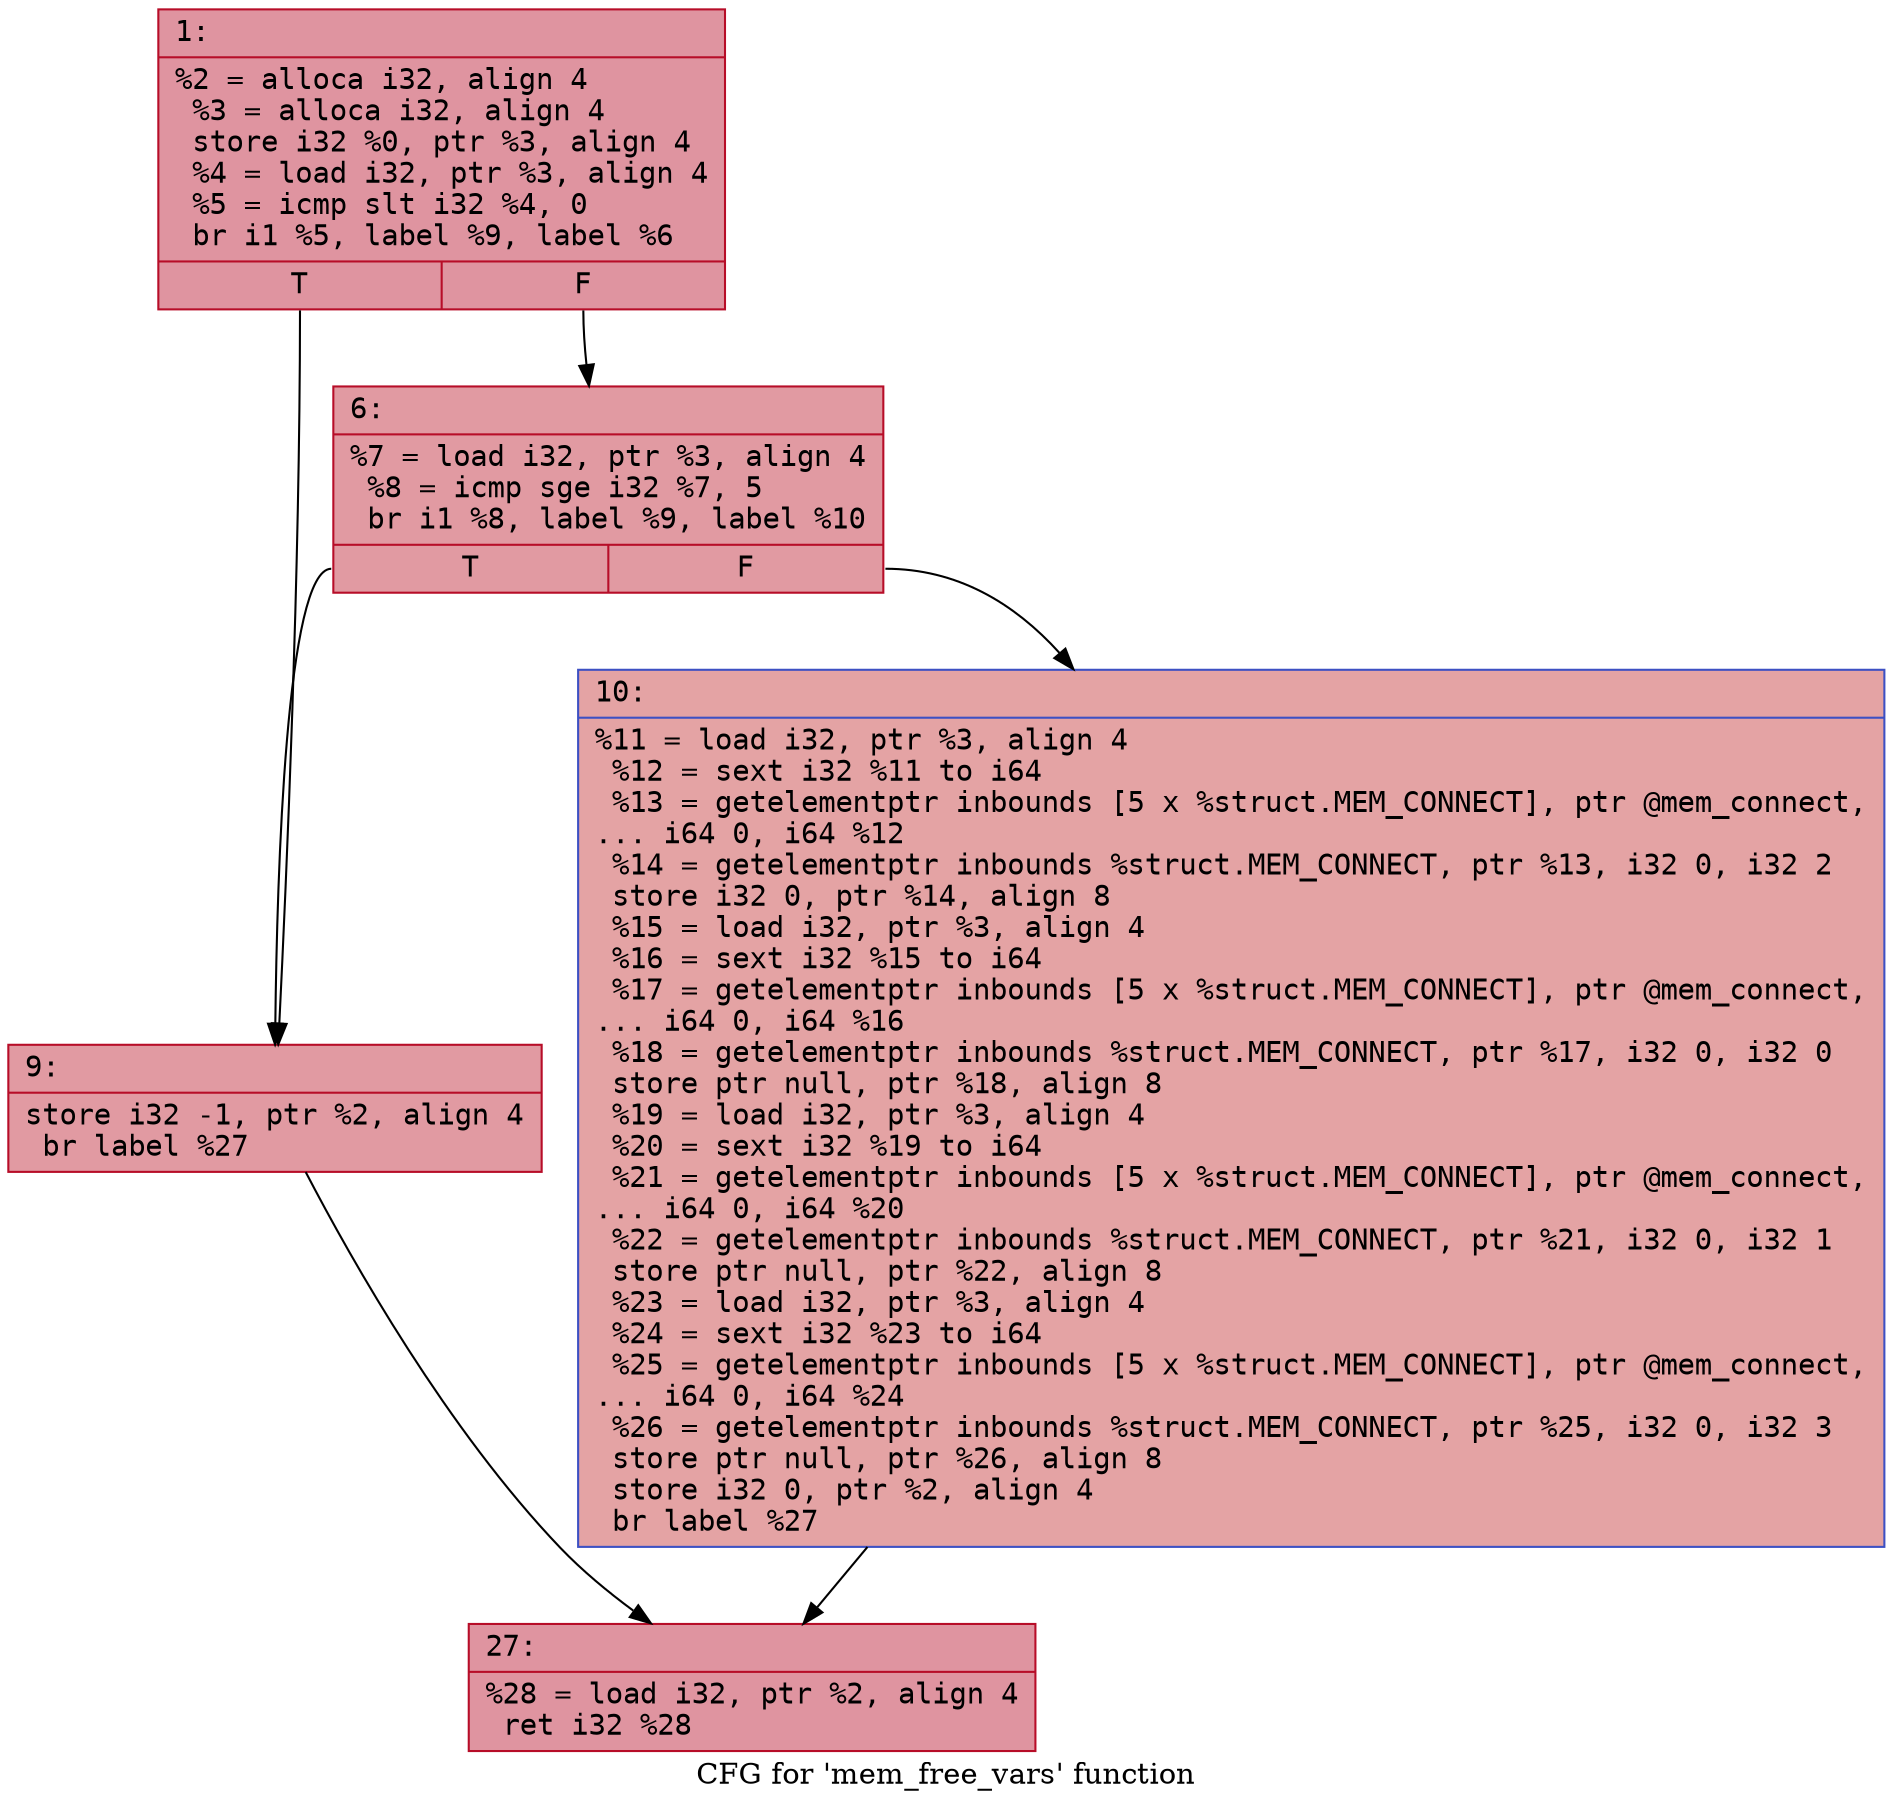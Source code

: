 digraph "CFG for 'mem_free_vars' function" {
	label="CFG for 'mem_free_vars' function";

	Node0x6000018364e0 [shape=record,color="#b70d28ff", style=filled, fillcolor="#b70d2870" fontname="Courier",label="{1:\l|  %2 = alloca i32, align 4\l  %3 = alloca i32, align 4\l  store i32 %0, ptr %3, align 4\l  %4 = load i32, ptr %3, align 4\l  %5 = icmp slt i32 %4, 0\l  br i1 %5, label %9, label %6\l|{<s0>T|<s1>F}}"];
	Node0x6000018364e0:s0 -> Node0x600001836580[tooltip="1 -> 9\nProbability 37.50%" ];
	Node0x6000018364e0:s1 -> Node0x600001836530[tooltip="1 -> 6\nProbability 62.50%" ];
	Node0x600001836530 [shape=record,color="#b70d28ff", style=filled, fillcolor="#bb1b2c70" fontname="Courier",label="{6:\l|  %7 = load i32, ptr %3, align 4\l  %8 = icmp sge i32 %7, 5\l  br i1 %8, label %9, label %10\l|{<s0>T|<s1>F}}"];
	Node0x600001836530:s0 -> Node0x600001836580[tooltip="6 -> 9\nProbability 50.00%" ];
	Node0x600001836530:s1 -> Node0x6000018365d0[tooltip="6 -> 10\nProbability 50.00%" ];
	Node0x600001836580 [shape=record,color="#b70d28ff", style=filled, fillcolor="#bb1b2c70" fontname="Courier",label="{9:\l|  store i32 -1, ptr %2, align 4\l  br label %27\l}"];
	Node0x600001836580 -> Node0x600001836620[tooltip="9 -> 27\nProbability 100.00%" ];
	Node0x6000018365d0 [shape=record,color="#3d50c3ff", style=filled, fillcolor="#c32e3170" fontname="Courier",label="{10:\l|  %11 = load i32, ptr %3, align 4\l  %12 = sext i32 %11 to i64\l  %13 = getelementptr inbounds [5 x %struct.MEM_CONNECT], ptr @mem_connect,\l... i64 0, i64 %12\l  %14 = getelementptr inbounds %struct.MEM_CONNECT, ptr %13, i32 0, i32 2\l  store i32 0, ptr %14, align 8\l  %15 = load i32, ptr %3, align 4\l  %16 = sext i32 %15 to i64\l  %17 = getelementptr inbounds [5 x %struct.MEM_CONNECT], ptr @mem_connect,\l... i64 0, i64 %16\l  %18 = getelementptr inbounds %struct.MEM_CONNECT, ptr %17, i32 0, i32 0\l  store ptr null, ptr %18, align 8\l  %19 = load i32, ptr %3, align 4\l  %20 = sext i32 %19 to i64\l  %21 = getelementptr inbounds [5 x %struct.MEM_CONNECT], ptr @mem_connect,\l... i64 0, i64 %20\l  %22 = getelementptr inbounds %struct.MEM_CONNECT, ptr %21, i32 0, i32 1\l  store ptr null, ptr %22, align 8\l  %23 = load i32, ptr %3, align 4\l  %24 = sext i32 %23 to i64\l  %25 = getelementptr inbounds [5 x %struct.MEM_CONNECT], ptr @mem_connect,\l... i64 0, i64 %24\l  %26 = getelementptr inbounds %struct.MEM_CONNECT, ptr %25, i32 0, i32 3\l  store ptr null, ptr %26, align 8\l  store i32 0, ptr %2, align 4\l  br label %27\l}"];
	Node0x6000018365d0 -> Node0x600001836620[tooltip="10 -> 27\nProbability 100.00%" ];
	Node0x600001836620 [shape=record,color="#b70d28ff", style=filled, fillcolor="#b70d2870" fontname="Courier",label="{27:\l|  %28 = load i32, ptr %2, align 4\l  ret i32 %28\l}"];
}
